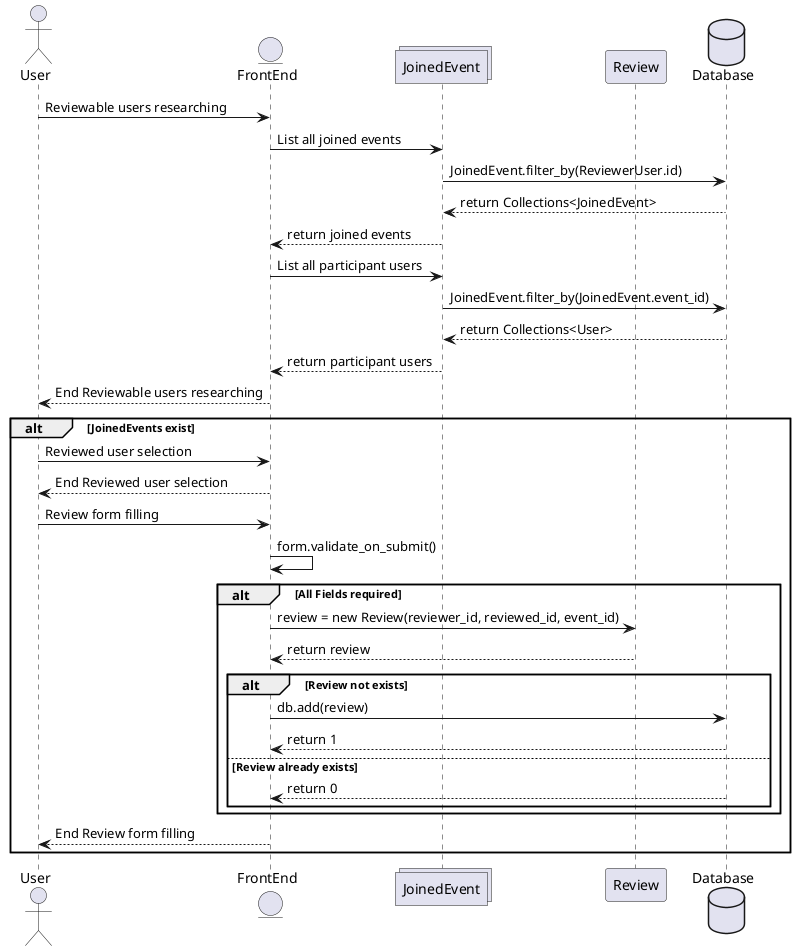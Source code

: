 @startuml

actor User
entity FrontEnd
collections JoinedEvent
participant Review
database Database

User -> FrontEnd: Reviewable users researching
FrontEnd -> JoinedEvent: List all joined events
JoinedEvent -> Database: JoinedEvent.filter_by(ReviewerUser.id)
Database --> JoinedEvent: return Collections<JoinedEvent>
JoinedEvent --> FrontEnd: return joined events

FrontEnd -> JoinedEvent: List all participant users
JoinedEvent -> Database: JoinedEvent.filter_by(JoinedEvent.event_id)
Database --> JoinedEvent: return Collections<User>
JoinedEvent --> FrontEnd: return participant users
FrontEnd --> User: End Reviewable users researching

alt JoinedEvents exist
User -> FrontEnd: Reviewed user selection
FrontEnd --> User: End Reviewed user selection


User -> FrontEnd: Review form filling
FrontEnd -> FrontEnd: form.validate_on_submit()
alt All Fields required
FrontEnd -> Review: review = new Review(reviewer_id, reviewed_id, event_id)
Review --> FrontEnd: return review
alt Review not exists
FrontEnd -> Database: db.add(review)
Database --> FrontEnd: return 1
else Review already exists
Database --> FrontEnd: return 0
end
end
FrontEnd --> User: End Review form filling
end


@enduml